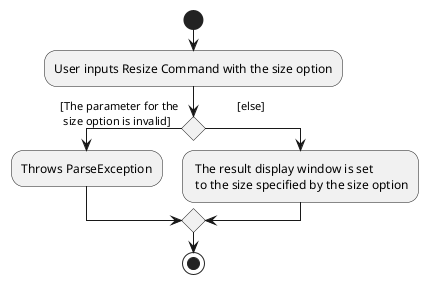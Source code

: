 @startuml
'https://plantuml.com/activity-diagram-beta

start

:User inputs Resize Command with the size option;

if () then ([The parameter for the \n size option is invalid])
    :Throws ParseException;

    else (           [else]\n)
    : The result display window is set \n to the size specified by the size option;

    endif
stop

@enduml
